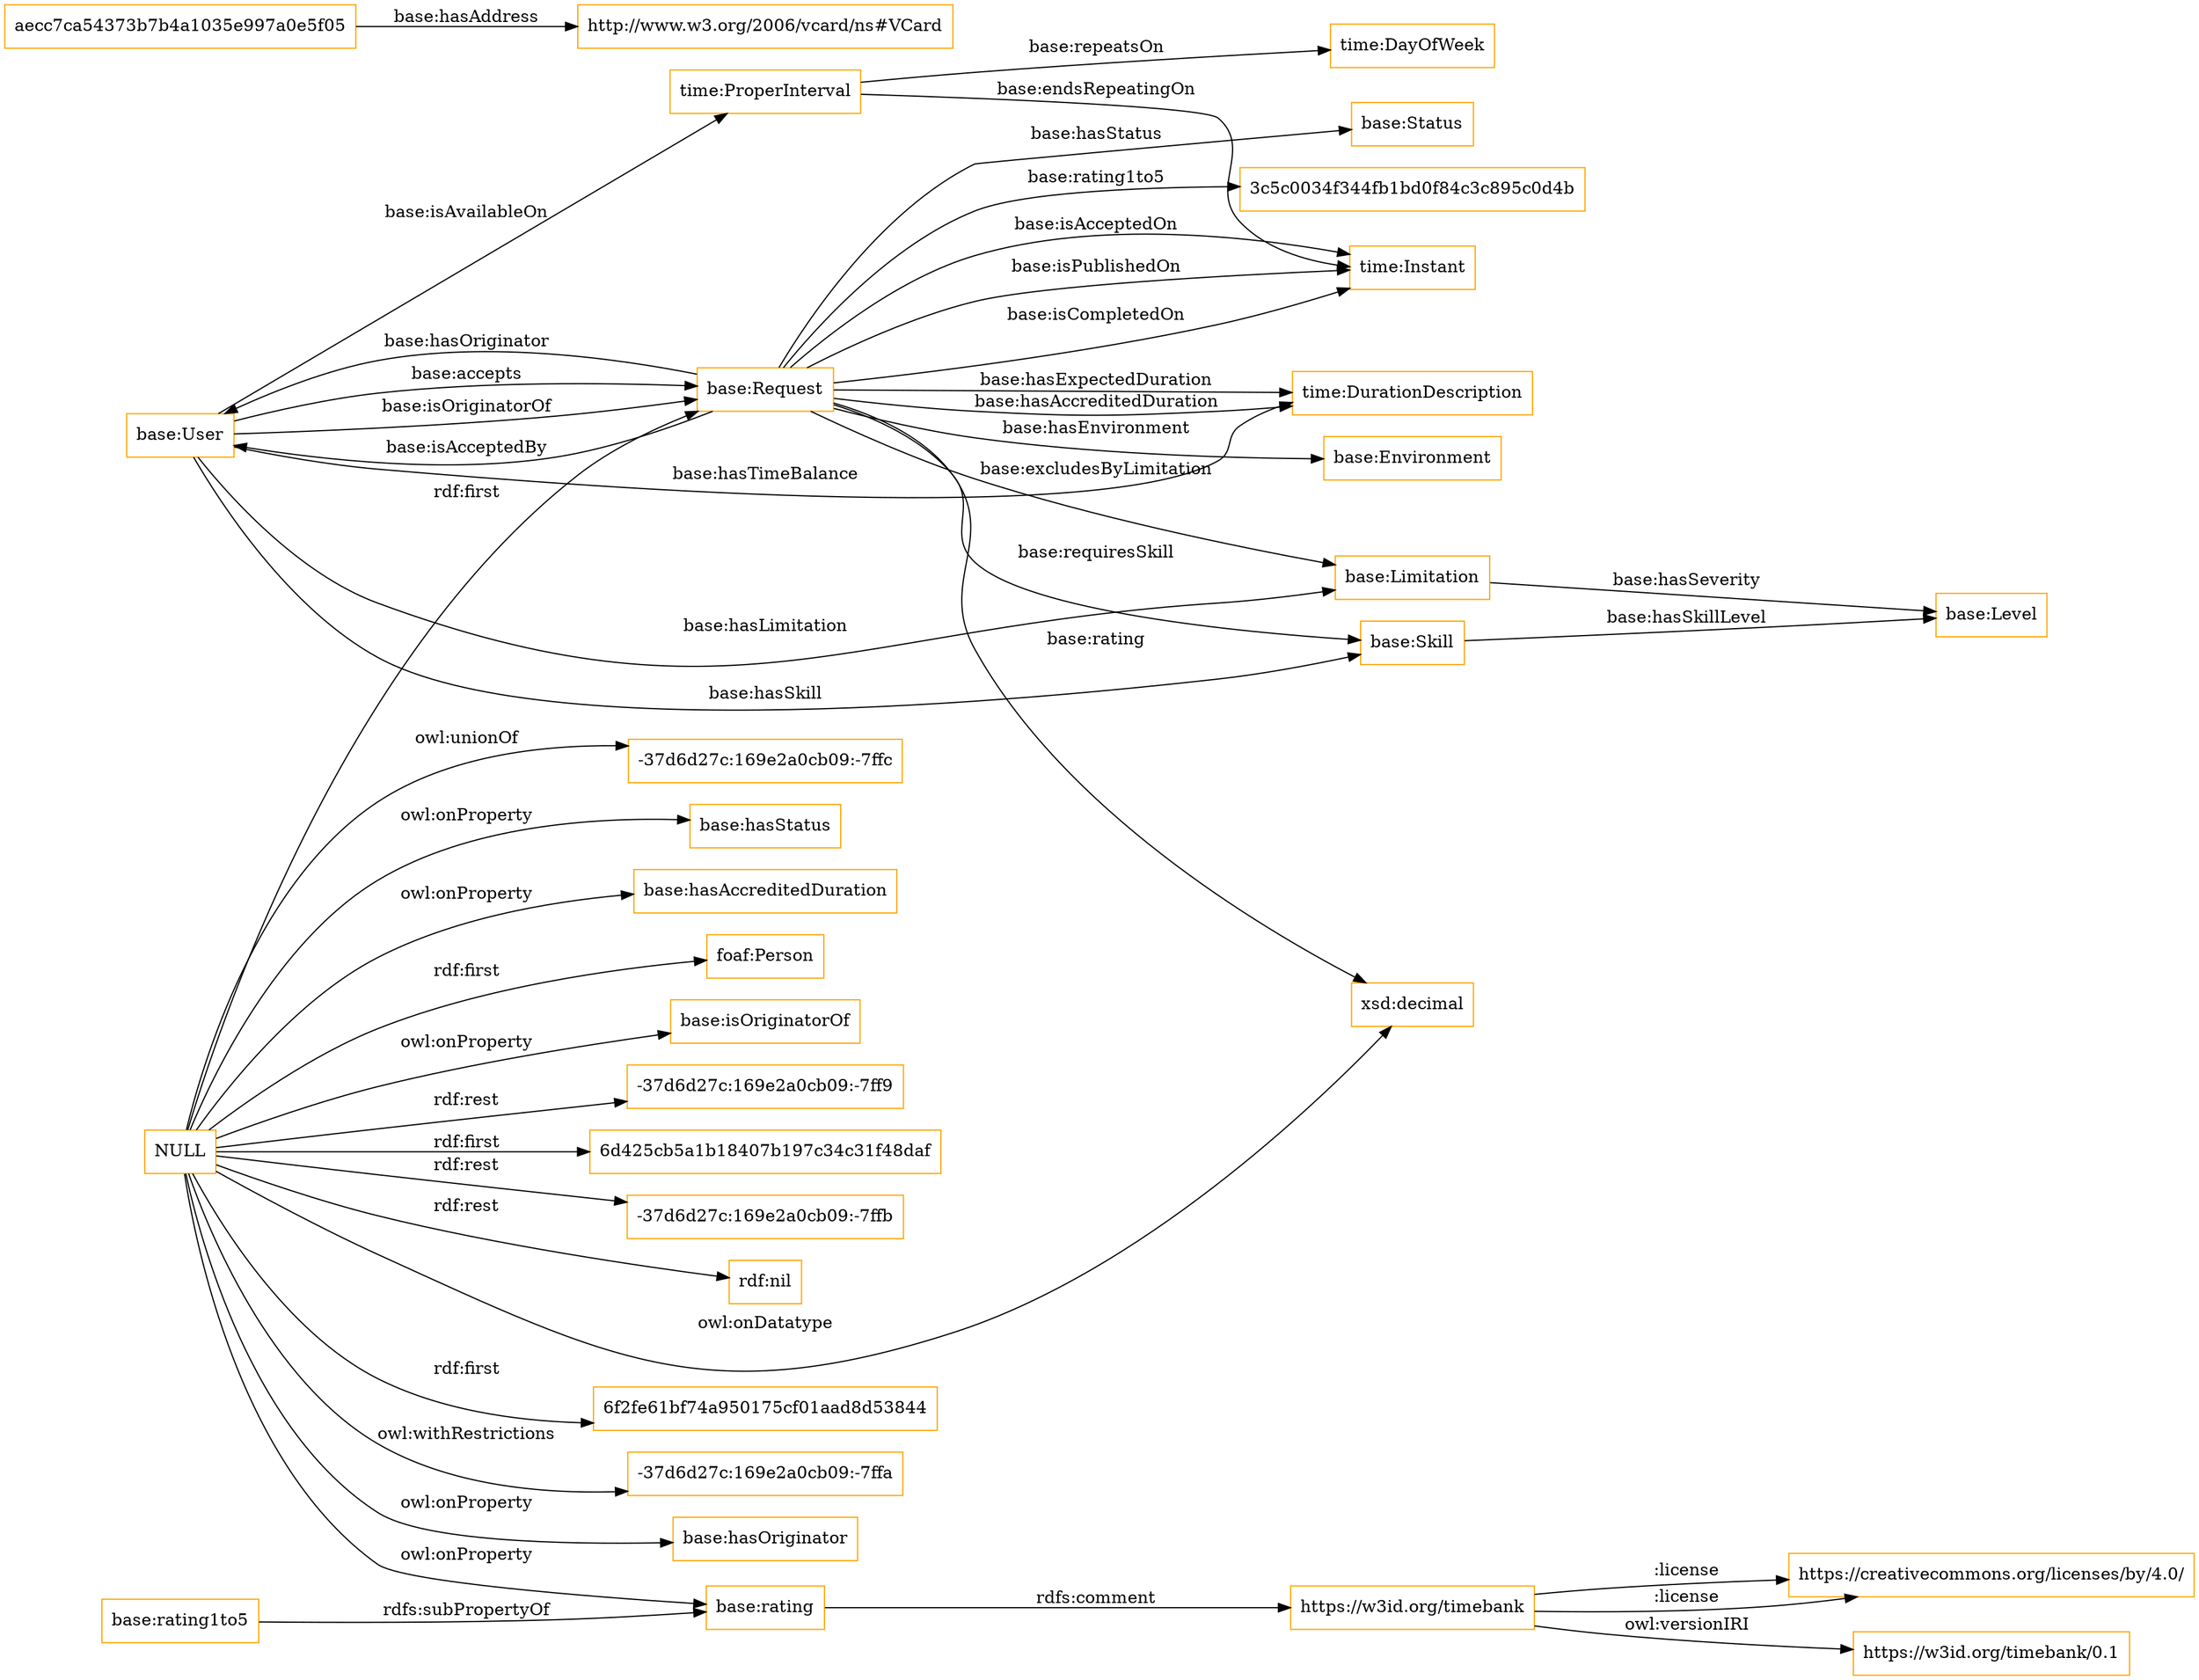 digraph ar2dtool_diagram { 
rankdir=LR;
size="1501"
node [shape = rectangle, color="orange"]; "time:Instant" "time:DayOfWeek" "time:ProperInterval" "base:Level" "foaf:Person" "base:Limitation" "base:User" "base:Environment" "time:DurationDescription" "base:Status" "http://www.w3.org/2006/vcard/ns#VCard" "base:Request" "aecc7ca54373b7b4a1035e997a0e5f05" "base:Skill" ; /*classes style*/
	"NULL" -> "base:isOriginatorOf" [ label = "owl:onProperty" ];
	"NULL" -> "foaf:Person" [ label = "rdf:first" ];
	"NULL" -> "-37d6d27c:169e2a0cb09:-7ff9" [ label = "rdf:rest" ];
	"NULL" -> "6d425cb5a1b18407b197c34c31f48daf" [ label = "rdf:first" ];
	"NULL" -> "-37d6d27c:169e2a0cb09:-7ffb" [ label = "rdf:rest" ];
	"NULL" -> "rdf:nil" [ label = "rdf:rest" ];
	"NULL" -> "6f2fe61bf74a950175cf01aad8d53844" [ label = "rdf:first" ];
	"NULL" -> "-37d6d27c:169e2a0cb09:-7ffa" [ label = "owl:withRestrictions" ];
	"NULL" -> "base:Request" [ label = "rdf:first" ];
	"NULL" -> "base:hasOriginator" [ label = "owl:onProperty" ];
	"NULL" -> "xsd:decimal" [ label = "owl:onDatatype" ];
	"NULL" -> "-37d6d27c:169e2a0cb09:-7ffc" [ label = "owl:unionOf" ];
	"NULL" -> "base:hasStatus" [ label = "owl:onProperty" ];
	"NULL" -> "base:rating" [ label = "owl:onProperty" ];
	"NULL" -> "base:hasAccreditedDuration" [ label = "owl:onProperty" ];
	"base:rating" -> "https://w3id.org/timebank" [ label = "rdfs:comment" ];
	"https://w3id.org/timebank" -> "https://creativecommons.org/licenses/by/4.0/" [ label = ":license" ];
	"https://w3id.org/timebank" -> "https://w3id.org/timebank/0.1" [ label = "owl:versionIRI" ];
	"https://w3id.org/timebank" -> "https://creativecommons.org/licenses/by/4.0/" [ label = ":license" ];
	"base:rating1to5" -> "base:rating" [ label = "rdfs:subPropertyOf" ];
	"time:ProperInterval" -> "time:Instant" [ label = "base:endsRepeatingOn" ];
	"base:Limitation" -> "base:Level" [ label = "base:hasSeverity" ];
	"base:Request" -> "time:Instant" [ label = "base:isPublishedOn" ];
	"base:Request" -> "base:User" [ label = "base:isAcceptedBy" ];
	"base:Request" -> "base:Environment" [ label = "base:hasEnvironment" ];
	"base:Request" -> "base:Status" [ label = "base:hasStatus" ];
	"base:Request" -> "time:Instant" [ label = "base:isCompletedOn" ];
	"base:Request" -> "xsd:decimal" [ label = "base:rating" ];
	"base:Request" -> "base:Limitation" [ label = "base:excludesByLimitation" ];
	"base:User" -> "base:Skill" [ label = "base:hasSkill" ];
	"time:ProperInterval" -> "time:DayOfWeek" [ label = "base:repeatsOn" ];
	"base:Request" -> "time:Instant" [ label = "base:isAcceptedOn" ];
	"base:Request" -> "time:DurationDescription" [ label = "base:hasAccreditedDuration" ];
	"base:User" -> "base:Request" [ label = "base:accepts" ];
	"base:User" -> "time:ProperInterval" [ label = "base:isAvailableOn" ];
	"base:Request" -> "time:DurationDescription" [ label = "base:hasExpectedDuration" ];
	"base:User" -> "base:Limitation" [ label = "base:hasLimitation" ];
	"base:User" -> "time:DurationDescription" [ label = "base:hasTimeBalance" ];
	"base:User" -> "base:Request" [ label = "base:isOriginatorOf" ];
	"aecc7ca54373b7b4a1035e997a0e5f05" -> "http://www.w3.org/2006/vcard/ns#VCard" [ label = "base:hasAddress" ];
	"base:Skill" -> "base:Level" [ label = "base:hasSkillLevel" ];
	"base:Request" -> "base:Skill" [ label = "base:requiresSkill" ];
	"base:Request" -> "base:User" [ label = "base:hasOriginator" ];
	"base:Request" -> "3c5c0034f344fb1bd0f84c3c895c0d4b" [ label = "base:rating1to5" ];

}
